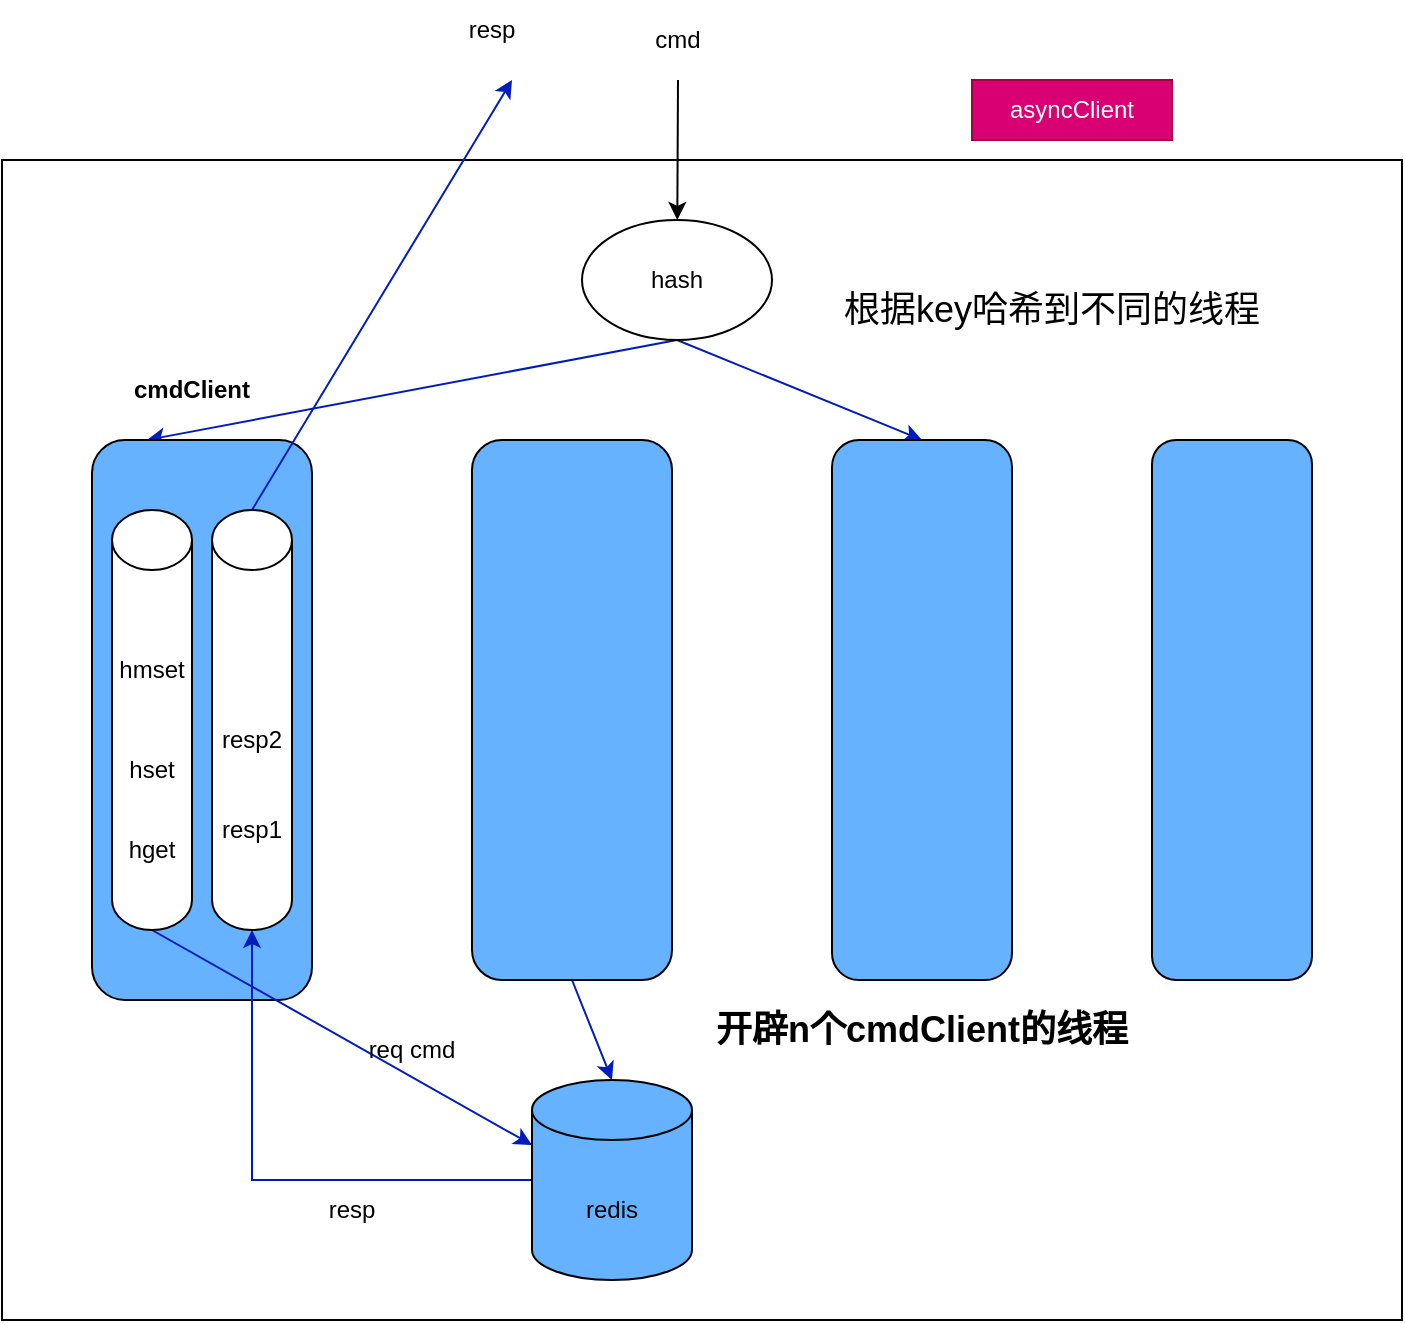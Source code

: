 <mxfile version="15.5.4" type="embed"><diagram id="Gak5x3cFnnJdtevRshOn" name="Page-1"><mxGraphModel dx="920" dy="693" grid="1" gridSize="10" guides="1" tooltips="1" connect="1" arrows="1" fold="1" page="1" pageScale="1" pageWidth="850" pageHeight="1100" math="0" shadow="0"><root><mxCell id="0"/><mxCell id="1" parent="0"/><mxCell id="2" value="" style="rounded=0;whiteSpace=wrap;html=1;" parent="1" vertex="1"><mxGeometry x="75" y="120" width="700" height="580" as="geometry"/></mxCell><mxCell id="28" style="edgeStyle=none;rounded=0;orthogonalLoop=1;jettySize=auto;html=1;exitX=0.5;exitY=1;exitDx=0;exitDy=0;entryX=0.5;entryY=0;entryDx=0;entryDy=0;fontSize=18;fillColor=#0050ef;strokeColor=#001DBC;" parent="1" source="3" target="9" edge="1"><mxGeometry relative="1" as="geometry"/></mxCell><mxCell id="46" style="edgeStyle=none;rounded=0;orthogonalLoop=1;jettySize=auto;html=1;exitX=0.5;exitY=1;exitDx=0;exitDy=0;entryX=0.25;entryY=0;entryDx=0;entryDy=0;fillColor=#0050ef;strokeColor=#001DBC;" edge="1" parent="1" source="3" target="4"><mxGeometry relative="1" as="geometry"/></mxCell><mxCell id="3" value="hash" style="ellipse;whiteSpace=wrap;html=1;" parent="1" vertex="1"><mxGeometry x="365" y="150" width="95" height="60" as="geometry"/></mxCell><mxCell id="4" value="" style="rounded=1;whiteSpace=wrap;html=1;fillColor=#66B2FF;" parent="1" vertex="1"><mxGeometry x="120" y="260" width="110" height="280" as="geometry"/></mxCell><mxCell id="33" style="edgeStyle=none;rounded=0;orthogonalLoop=1;jettySize=auto;html=1;exitX=0.5;exitY=1;exitDx=0;exitDy=0;entryX=0.5;entryY=0;entryDx=0;entryDy=0;entryPerimeter=0;fontSize=18;fillColor=#0050ef;strokeColor=#001DBC;" parent="1" source="5" target="21" edge="1"><mxGeometry relative="1" as="geometry"/></mxCell><mxCell id="5" value="" style="rounded=1;whiteSpace=wrap;html=1;fillColor=#66B2FF;" parent="1" vertex="1"><mxGeometry x="310" y="260" width="100" height="270" as="geometry"/></mxCell><mxCell id="9" value="" style="rounded=1;whiteSpace=wrap;html=1;fillColor=#66B2FF;" parent="1" vertex="1"><mxGeometry x="490" y="260" width="90" height="270" as="geometry"/></mxCell><mxCell id="10" value="" style="rounded=1;whiteSpace=wrap;html=1;fillColor=#66B2FF;" parent="1" vertex="1"><mxGeometry x="650" y="260" width="80" height="270" as="geometry"/></mxCell><mxCell id="11" value="&lt;b&gt;cmdClient&lt;/b&gt;" style="text;html=1;strokeColor=none;fillColor=none;align=center;verticalAlign=middle;whiteSpace=wrap;rounded=0;" parent="1" vertex="1"><mxGeometry x="140" y="220" width="60" height="30" as="geometry"/></mxCell><mxCell id="16" style="edgeStyle=none;rounded=0;orthogonalLoop=1;jettySize=auto;html=1;" parent="1" target="3" edge="1"><mxGeometry relative="1" as="geometry"><mxPoint x="413" y="80" as="sourcePoint"/></mxGeometry></mxCell><mxCell id="15" value="cmd" style="text;html=1;strokeColor=none;fillColor=none;align=center;verticalAlign=middle;whiteSpace=wrap;rounded=0;" parent="1" vertex="1"><mxGeometry x="373.75" y="40" width="77.5" height="40" as="geometry"/></mxCell><mxCell id="39" style="edgeStyle=orthogonalEdgeStyle;rounded=0;orthogonalLoop=1;jettySize=auto;html=1;exitX=0;exitY=0.5;exitDx=0;exitDy=0;exitPerimeter=0;entryX=0.5;entryY=1;entryDx=0;entryDy=0;entryPerimeter=0;fillColor=#0050ef;strokeColor=#001DBC;" edge="1" parent="1" source="21" target="38"><mxGeometry relative="1" as="geometry"/></mxCell><mxCell id="21" value="" style="shape=cylinder3;whiteSpace=wrap;html=1;boundedLbl=1;backgroundOutline=1;size=15;fillColor=#66B2FF;" parent="1" vertex="1"><mxGeometry x="340" y="580" width="80" height="100" as="geometry"/></mxCell><mxCell id="22" value="redis" style="text;html=1;strokeColor=none;fillColor=none;align=center;verticalAlign=middle;whiteSpace=wrap;rounded=0;" parent="1" vertex="1"><mxGeometry x="350" y="630" width="60" height="30" as="geometry"/></mxCell><mxCell id="23" value="&lt;b&gt;&lt;font style=&quot;font-size: 18px&quot;&gt;开辟n个cmdClient的线程&lt;/font&gt;&lt;/b&gt;" style="text;html=1;strokeColor=none;fillColor=none;align=center;verticalAlign=middle;whiteSpace=wrap;rounded=0;" parent="1" vertex="1"><mxGeometry x="430" y="540" width="210" height="30" as="geometry"/></mxCell><mxCell id="27" value="根据key哈希到不同的线程" style="text;html=1;strokeColor=none;fillColor=none;align=center;verticalAlign=middle;whiteSpace=wrap;rounded=0;fontSize=18;" parent="1" vertex="1"><mxGeometry x="490" y="180" width="220" height="30" as="geometry"/></mxCell><mxCell id="36" value="asyncClient" style="text;html=1;strokeColor=#A50040;fillColor=#d80073;align=center;verticalAlign=middle;whiteSpace=wrap;rounded=0;fontColor=#ffffff;" vertex="1" parent="1"><mxGeometry x="560" y="80" width="100" height="30" as="geometry"/></mxCell><mxCell id="42" style="rounded=0;orthogonalLoop=1;jettySize=auto;html=1;exitX=0.5;exitY=1;exitDx=0;exitDy=0;exitPerimeter=0;entryX=0;entryY=0;entryDx=0;entryDy=32.5;entryPerimeter=0;fillColor=#0050ef;strokeColor=#001DBC;" edge="1" parent="1" source="37" target="21"><mxGeometry relative="1" as="geometry"/></mxCell><mxCell id="37" value="" style="shape=cylinder3;whiteSpace=wrap;html=1;boundedLbl=1;backgroundOutline=1;size=15;" vertex="1" parent="1"><mxGeometry x="130" y="295" width="40" height="210" as="geometry"/></mxCell><mxCell id="44" style="edgeStyle=none;rounded=0;orthogonalLoop=1;jettySize=auto;html=1;exitX=0.5;exitY=0;exitDx=0;exitDy=0;exitPerimeter=0;fillColor=#0050ef;strokeColor=#001DBC;" edge="1" parent="1" source="38"><mxGeometry relative="1" as="geometry"><mxPoint x="330" y="80" as="targetPoint"/></mxGeometry></mxCell><mxCell id="38" value="" style="shape=cylinder3;whiteSpace=wrap;html=1;boundedLbl=1;backgroundOutline=1;size=15;" vertex="1" parent="1"><mxGeometry x="180" y="295" width="40" height="210" as="geometry"/></mxCell><mxCell id="41" value="resp" style="text;html=1;strokeColor=none;fillColor=none;align=center;verticalAlign=middle;whiteSpace=wrap;rounded=0;" vertex="1" parent="1"><mxGeometry x="220" y="630" width="60" height="30" as="geometry"/></mxCell><mxCell id="43" value="req cmd" style="text;html=1;strokeColor=none;fillColor=none;align=center;verticalAlign=middle;whiteSpace=wrap;rounded=0;" vertex="1" parent="1"><mxGeometry x="250" y="550" width="60" height="30" as="geometry"/></mxCell><mxCell id="47" value="hget" style="text;html=1;strokeColor=none;fillColor=none;align=center;verticalAlign=middle;whiteSpace=wrap;rounded=0;" vertex="1" parent="1"><mxGeometry x="120" y="450" width="60" height="30" as="geometry"/></mxCell><mxCell id="48" value="hset" style="text;html=1;strokeColor=none;fillColor=none;align=center;verticalAlign=middle;whiteSpace=wrap;rounded=0;" vertex="1" parent="1"><mxGeometry x="120" y="410" width="60" height="30" as="geometry"/></mxCell><mxCell id="49" value="hmset" style="text;html=1;strokeColor=none;fillColor=none;align=center;verticalAlign=middle;whiteSpace=wrap;rounded=0;" vertex="1" parent="1"><mxGeometry x="120" y="360" width="60" height="30" as="geometry"/></mxCell><mxCell id="50" value="resp1" style="text;html=1;strokeColor=none;fillColor=none;align=center;verticalAlign=middle;whiteSpace=wrap;rounded=0;" vertex="1" parent="1"><mxGeometry x="170" y="440" width="60" height="30" as="geometry"/></mxCell><mxCell id="51" value="resp2" style="text;html=1;strokeColor=none;fillColor=none;align=center;verticalAlign=middle;whiteSpace=wrap;rounded=0;" vertex="1" parent="1"><mxGeometry x="170" y="395" width="60" height="30" as="geometry"/></mxCell><mxCell id="52" value="resp" style="text;html=1;strokeColor=none;fillColor=none;align=center;verticalAlign=middle;whiteSpace=wrap;rounded=0;" vertex="1" parent="1"><mxGeometry x="290" y="40" width="60" height="30" as="geometry"/></mxCell></root></mxGraphModel></diagram></mxfile>